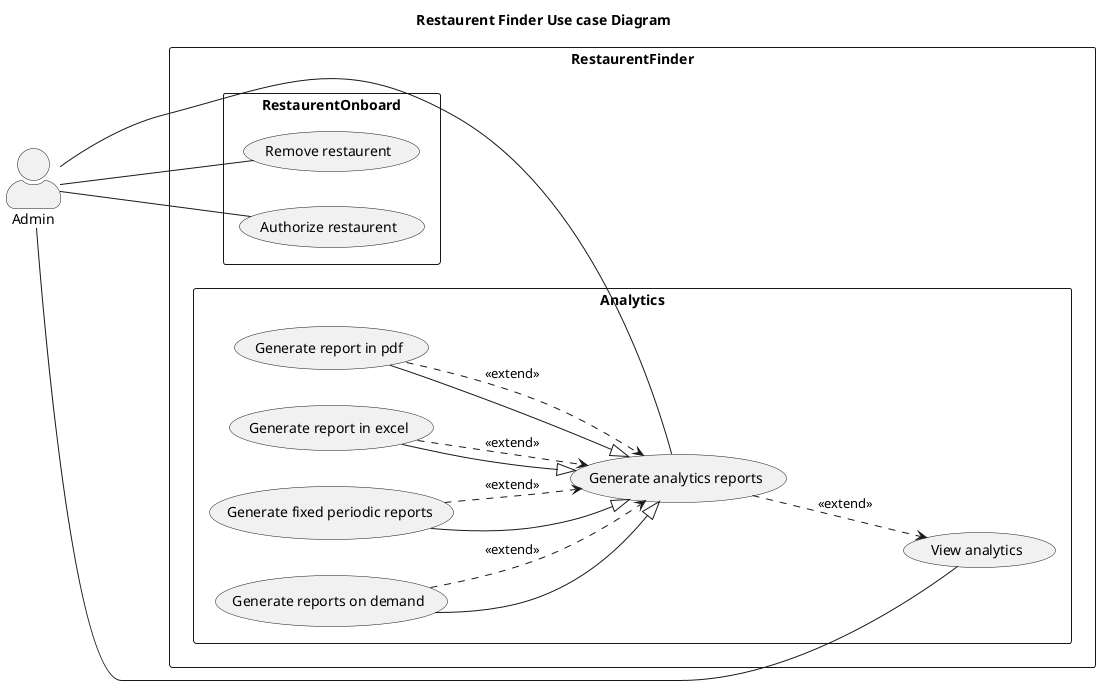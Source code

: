 @startuml
title Restaurent Finder Use case Diagram

skinparam actorStyle awesome
left to right direction
actor "Admin"  as au

rectangle RestaurentFinder {

      rectangle RestaurentOnboard{
    usecase "Authorize restaurent" as authRest
    usecase "Remove restaurent" as rmvRest
    }
    
    rectangle Analytics{
    usecase "View analytics" as vwAnalytics
    usecase "Generate analytics reports" as analyticReport
    usecase "Generate report in pdf" as reportPdf
    usecase "Generate report in excel" as reportExcel
    usecase "Generate fixed periodic reports" as reportPeriod
    usecase "Generate reports on demand" as reportOndemand
    }
}


reportPdf -down-|> analyticReport
reportExcel -down-|> analyticReport
reportPeriod -down-|> analyticReport
reportOndemand -down-|> analyticReport

au -- authRest
au -- rmvRest

au -- vwAnalytics
au ---- analyticReport
(analyticReport) ..> (vwAnalytics) : <<extend>>
(reportPdf) ..> (analyticReport) : <<extend>>
(reportExcel) ..> (analyticReport) : <<extend>>
(reportPeriod) ..> (analyticReport) : <<extend>>
(reportOndemand) ..> (analyticReport) : <<extend>>

@enduml